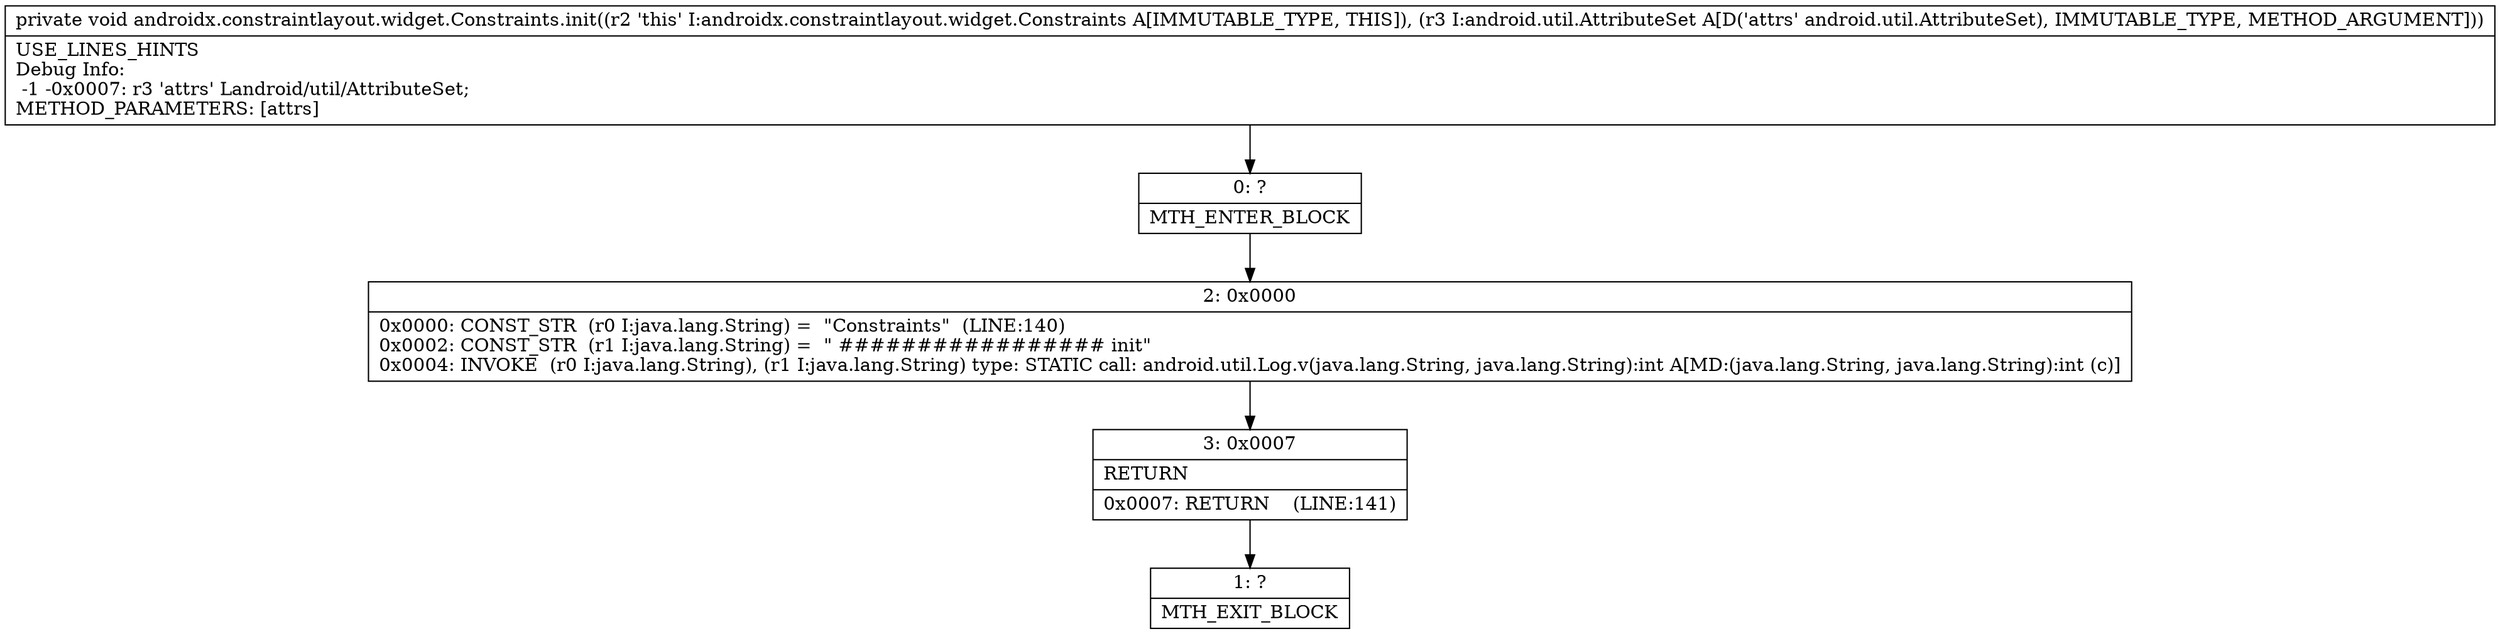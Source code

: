digraph "CFG forandroidx.constraintlayout.widget.Constraints.init(Landroid\/util\/AttributeSet;)V" {
Node_0 [shape=record,label="{0\:\ ?|MTH_ENTER_BLOCK\l}"];
Node_2 [shape=record,label="{2\:\ 0x0000|0x0000: CONST_STR  (r0 I:java.lang.String) =  \"Constraints\"  (LINE:140)\l0x0002: CONST_STR  (r1 I:java.lang.String) =  \" ################# init\" \l0x0004: INVOKE  (r0 I:java.lang.String), (r1 I:java.lang.String) type: STATIC call: android.util.Log.v(java.lang.String, java.lang.String):int A[MD:(java.lang.String, java.lang.String):int (c)]\l}"];
Node_3 [shape=record,label="{3\:\ 0x0007|RETURN\l|0x0007: RETURN    (LINE:141)\l}"];
Node_1 [shape=record,label="{1\:\ ?|MTH_EXIT_BLOCK\l}"];
MethodNode[shape=record,label="{private void androidx.constraintlayout.widget.Constraints.init((r2 'this' I:androidx.constraintlayout.widget.Constraints A[IMMUTABLE_TYPE, THIS]), (r3 I:android.util.AttributeSet A[D('attrs' android.util.AttributeSet), IMMUTABLE_TYPE, METHOD_ARGUMENT]))  | USE_LINES_HINTS\lDebug Info:\l  \-1 \-0x0007: r3 'attrs' Landroid\/util\/AttributeSet;\lMETHOD_PARAMETERS: [attrs]\l}"];
MethodNode -> Node_0;Node_0 -> Node_2;
Node_2 -> Node_3;
Node_3 -> Node_1;
}

